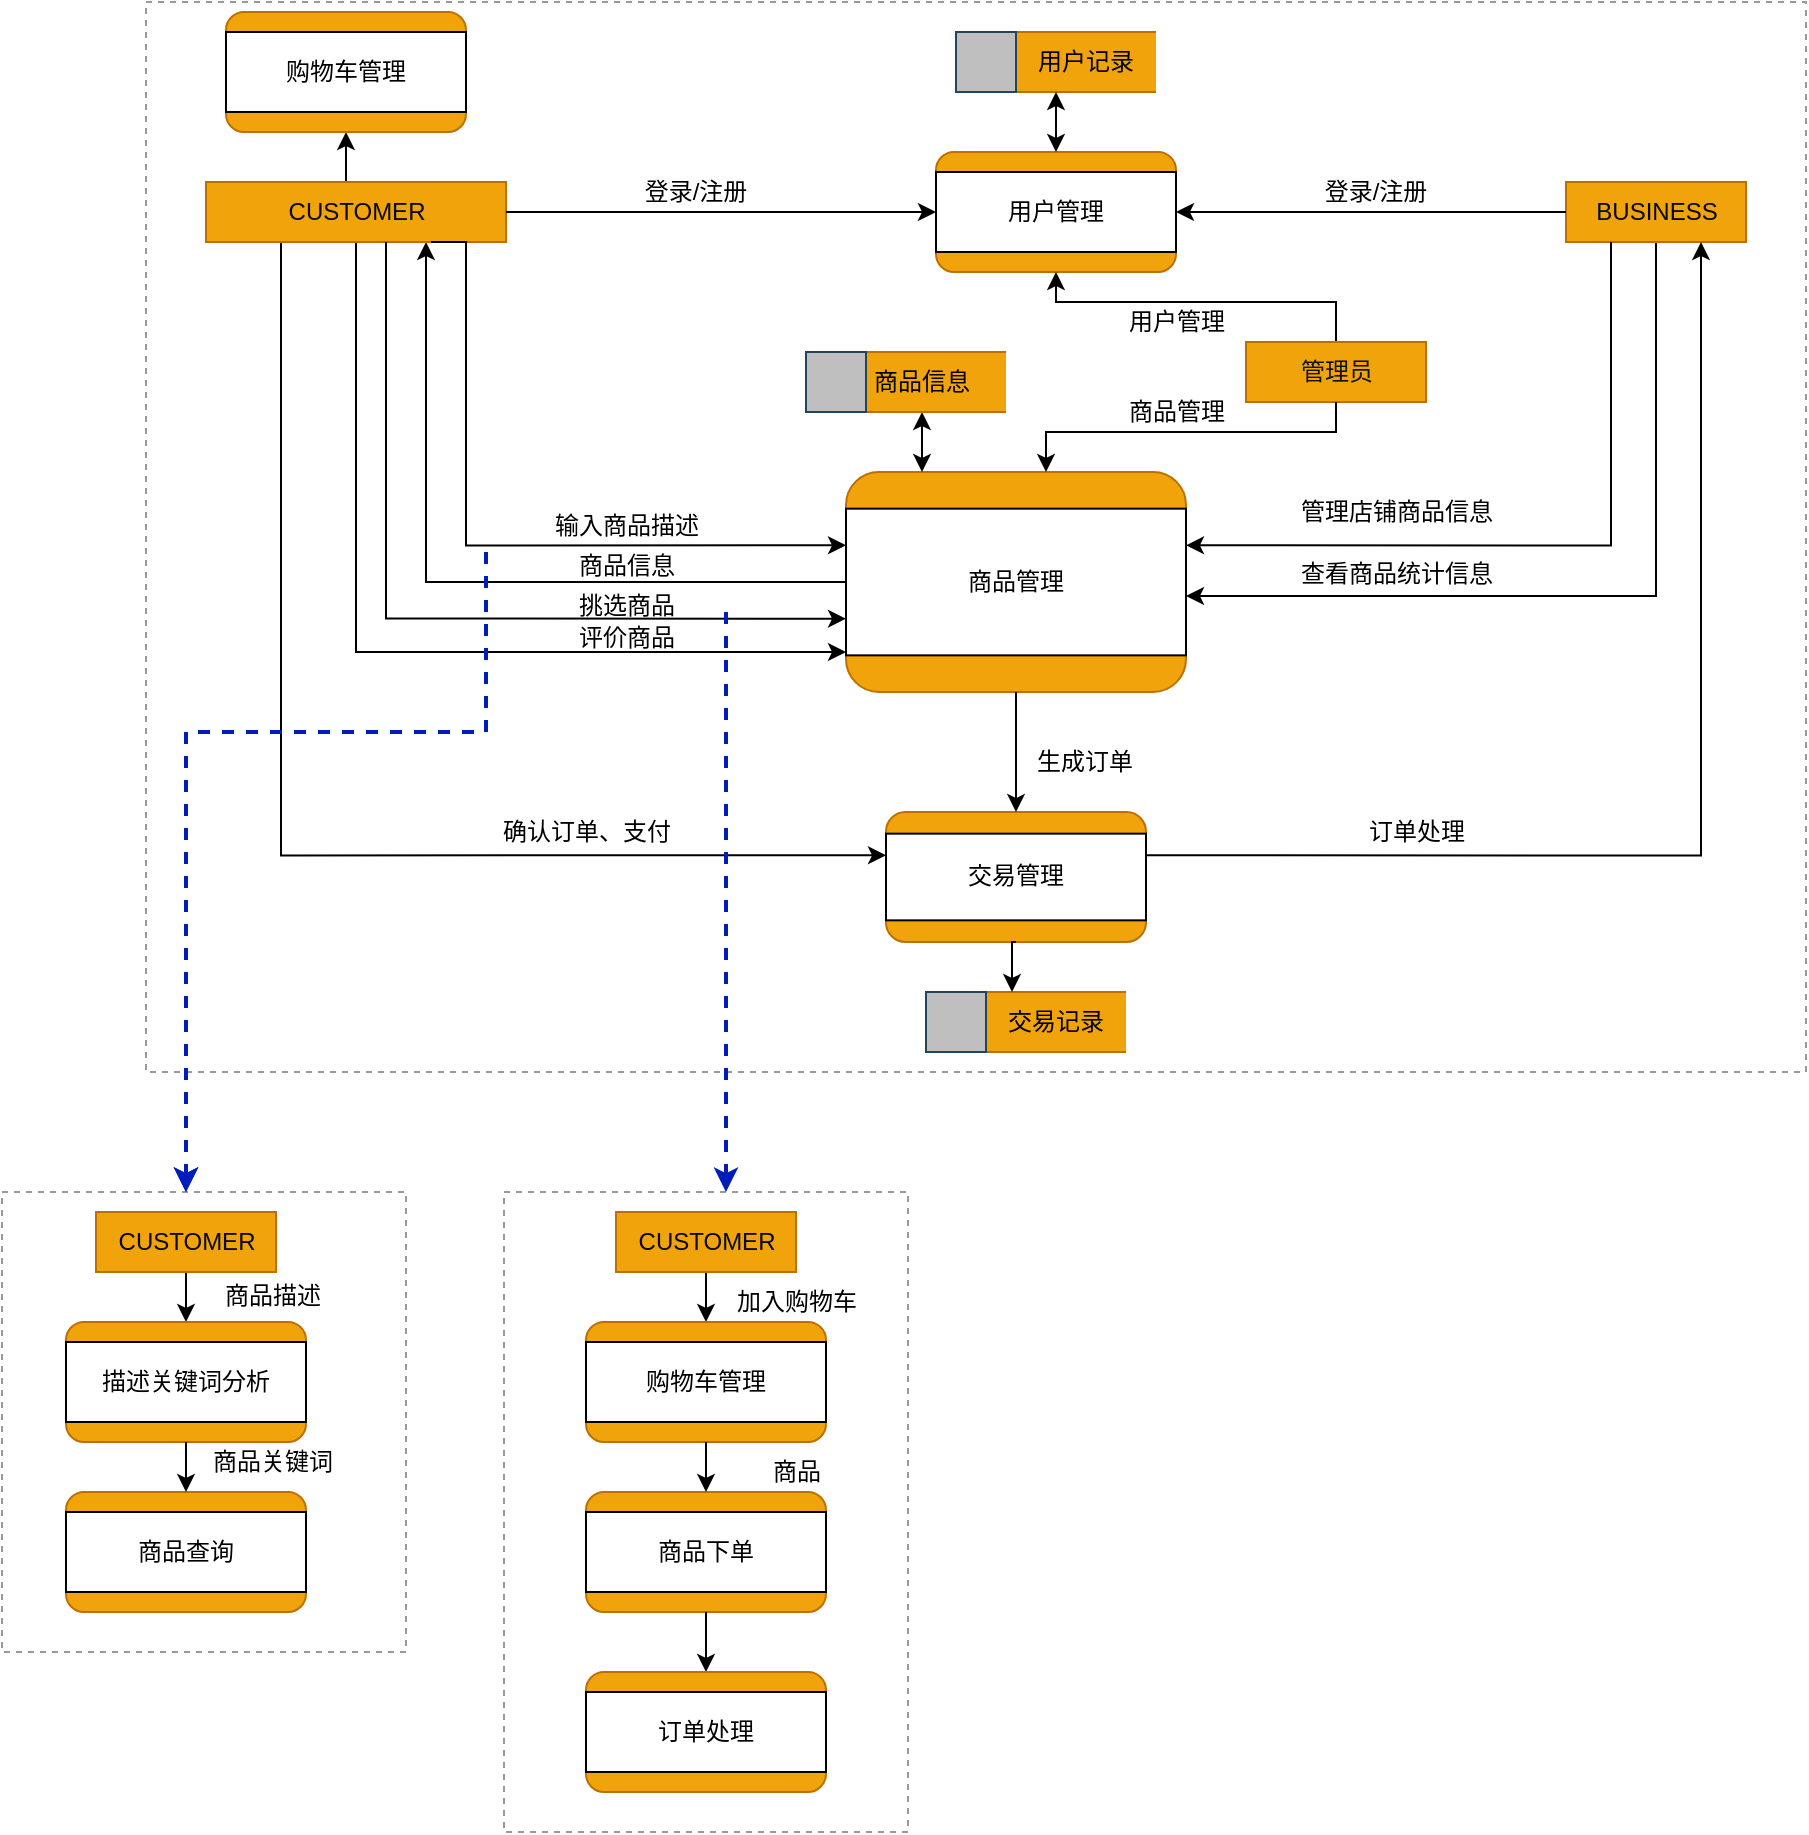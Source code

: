 <mxfile version="13.11.0" type="github"><diagram id="C5RBs43oDa-KdzZeNtuy" name="Page-1"><mxGraphModel dx="1801" dy="538" grid="1" gridSize="10" guides="1" tooltips="1" connect="1" arrows="1" fold="1" page="1" pageScale="1" pageWidth="827" pageHeight="1169" math="0" shadow="0"><root><mxCell id="WIyWlLk6GJQsqaUBKTNV-0"/><mxCell id="WIyWlLk6GJQsqaUBKTNV-1" parent="WIyWlLk6GJQsqaUBKTNV-0"/><mxCell id="73fjd1KzLRsIbyiHqIJ2-114" value="" style="rounded=0;whiteSpace=wrap;html=1;dashed=1;strokeWidth=1;fillColor=none;perimeterSpacing=0;opacity=40;" vertex="1" parent="WIyWlLk6GJQsqaUBKTNV-1"><mxGeometry x="-90" y="125" width="830" height="535" as="geometry"/></mxCell><mxCell id="73fjd1KzLRsIbyiHqIJ2-70" value="" style="group;container=1;" vertex="1" connectable="0" parent="WIyWlLk6GJQsqaUBKTNV-1"><mxGeometry x="40" y="140" width="570" height="415" as="geometry"/></mxCell><mxCell id="73fjd1KzLRsIbyiHqIJ2-24" value="" style="group" vertex="1" connectable="0" parent="73fjd1KzLRsIbyiHqIJ2-70"><mxGeometry x="265" y="60" width="120" height="60" as="geometry"/></mxCell><mxCell id="73fjd1KzLRsIbyiHqIJ2-22" value="" style="rounded=1;whiteSpace=wrap;html=1;fillColor=#f0a30a;strokeColor=#BD7000;fontColor=#ffffff;" vertex="1" parent="73fjd1KzLRsIbyiHqIJ2-24"><mxGeometry width="120" height="60" as="geometry"/></mxCell><mxCell id="73fjd1KzLRsIbyiHqIJ2-23" value="用户管理" style="rounded=0;whiteSpace=wrap;html=1;" vertex="1" parent="73fjd1KzLRsIbyiHqIJ2-24"><mxGeometry y="10" width="120" height="40" as="geometry"/></mxCell><mxCell id="73fjd1KzLRsIbyiHqIJ2-29" value="" style="group" vertex="1" connectable="0" parent="73fjd1KzLRsIbyiHqIJ2-70"><mxGeometry x="275" width="100" height="30" as="geometry"/></mxCell><mxCell id="73fjd1KzLRsIbyiHqIJ2-25" value="" style="html=1;dashed=0;whitespace=wrap;shape=mxgraph.dfd.dataStoreID;align=left;spacingLeft=3;points=[[0,0],[0.5,0],[1,0],[0,0.5],[1,0.5],[0,1],[0.5,1],[1,1]];fillColor=#f0a30a;strokeColor=#BD7000;fontColor=#ffffff;" vertex="1" parent="73fjd1KzLRsIbyiHqIJ2-29"><mxGeometry width="100" height="30" as="geometry"/></mxCell><mxCell id="73fjd1KzLRsIbyiHqIJ2-27" value="" style="rounded=0;whiteSpace=wrap;html=1;strokeColor=#23445d;fillColor=#BFBFBF;" vertex="1" parent="73fjd1KzLRsIbyiHqIJ2-29"><mxGeometry width="30" height="30" as="geometry"/></mxCell><mxCell id="73fjd1KzLRsIbyiHqIJ2-28" value="用户记录" style="text;html=1;strokeColor=none;fillColor=none;align=center;verticalAlign=middle;whiteSpace=wrap;rounded=0;" vertex="1" parent="73fjd1KzLRsIbyiHqIJ2-29"><mxGeometry x="30" y="5" width="70" height="20" as="geometry"/></mxCell><mxCell id="73fjd1KzLRsIbyiHqIJ2-32" value="" style="endArrow=classic;startArrow=classic;html=1;exitX=0.5;exitY=0;exitDx=0;exitDy=0;entryX=0.5;entryY=1;entryDx=0;entryDy=0;" edge="1" parent="73fjd1KzLRsIbyiHqIJ2-70" source="73fjd1KzLRsIbyiHqIJ2-22" target="73fjd1KzLRsIbyiHqIJ2-25"><mxGeometry width="50" height="50" relative="1" as="geometry"><mxPoint x="240" y="70" as="sourcePoint"/><mxPoint x="290" y="20" as="targetPoint"/></mxGeometry></mxCell><mxCell id="73fjd1KzLRsIbyiHqIJ2-33" value="登录/注册" style="text;html=1;strokeColor=none;fillColor=none;align=center;verticalAlign=middle;whiteSpace=wrap;rounded=0;" vertex="1" parent="73fjd1KzLRsIbyiHqIJ2-70"><mxGeometry x="110" y="70" width="70" height="20" as="geometry"/></mxCell><mxCell id="73fjd1KzLRsIbyiHqIJ2-37" value="" style="group;strokeWidth=3;" vertex="1" connectable="0" parent="73fjd1KzLRsIbyiHqIJ2-70"><mxGeometry x="220" y="220" width="180" height="120" as="geometry"/></mxCell><mxCell id="73fjd1KzLRsIbyiHqIJ2-38" value="" style="rounded=1;whiteSpace=wrap;html=1;fillColor=#f0a30a;strokeColor=#BD7000;fontColor=#ffffff;" vertex="1" parent="73fjd1KzLRsIbyiHqIJ2-37"><mxGeometry width="170" height="110" as="geometry"/></mxCell><mxCell id="73fjd1KzLRsIbyiHqIJ2-39" value="商品管理" style="rounded=0;whiteSpace=wrap;html=1;" vertex="1" parent="73fjd1KzLRsIbyiHqIJ2-37"><mxGeometry y="18.333" width="170" height="73.333" as="geometry"/></mxCell><mxCell id="73fjd1KzLRsIbyiHqIJ2-93" value="" style="endArrow=classic;startArrow=classic;html=1;" edge="1" parent="73fjd1KzLRsIbyiHqIJ2-37"><mxGeometry width="50" height="50" relative="1" as="geometry"><mxPoint x="38" y="-30" as="sourcePoint"/><mxPoint x="38" as="targetPoint"/><Array as="points"><mxPoint x="38" y="-10"/></Array></mxGeometry></mxCell><mxCell id="73fjd1KzLRsIbyiHqIJ2-41" value="输入商品描述" style="text;html=1;align=center;verticalAlign=middle;resizable=0;points=[];autosize=1;" vertex="1" parent="73fjd1KzLRsIbyiHqIJ2-70"><mxGeometry x="60" y="237" width="100" height="20" as="geometry"/></mxCell><mxCell id="73fjd1KzLRsIbyiHqIJ2-44" value="商品信息" style="text;html=1;align=center;verticalAlign=middle;resizable=0;points=[];autosize=1;" vertex="1" parent="73fjd1KzLRsIbyiHqIJ2-70"><mxGeometry x="75" y="257" width="70" height="20" as="geometry"/></mxCell><mxCell id="73fjd1KzLRsIbyiHqIJ2-51" value="挑选商品" style="text;html=1;align=center;verticalAlign=middle;resizable=0;points=[];autosize=1;" vertex="1" parent="73fjd1KzLRsIbyiHqIJ2-70"><mxGeometry x="75" y="277" width="70" height="20" as="geometry"/></mxCell><mxCell id="73fjd1KzLRsIbyiHqIJ2-54" value="登录/注册" style="text;html=1;strokeColor=none;fillColor=none;align=center;verticalAlign=middle;whiteSpace=wrap;rounded=0;" vertex="1" parent="73fjd1KzLRsIbyiHqIJ2-70"><mxGeometry x="450" y="70" width="70" height="20" as="geometry"/></mxCell><mxCell id="73fjd1KzLRsIbyiHqIJ2-56" value="管理店铺商品信息" style="text;html=1;align=center;verticalAlign=middle;resizable=0;points=[];autosize=1;" vertex="1" parent="73fjd1KzLRsIbyiHqIJ2-70"><mxGeometry x="430" y="230" width="130" height="20" as="geometry"/></mxCell><mxCell id="73fjd1KzLRsIbyiHqIJ2-76" style="edgeStyle=orthogonalEdgeStyle;rounded=0;orthogonalLoop=1;jettySize=auto;html=1;exitX=0;exitY=0.5;exitDx=0;exitDy=0;" edge="1" parent="73fjd1KzLRsIbyiHqIJ2-70" source="73fjd1KzLRsIbyiHqIJ2-39"><mxGeometry relative="1" as="geometry"><mxPoint x="10" y="105" as="targetPoint"/><Array as="points"><mxPoint x="10" y="275"/></Array></mxGeometry></mxCell><mxCell id="73fjd1KzLRsIbyiHqIJ2-79" value="" style="group" vertex="1" connectable="0" parent="73fjd1KzLRsIbyiHqIJ2-70"><mxGeometry x="200" y="160" width="100" height="30" as="geometry"/></mxCell><mxCell id="73fjd1KzLRsIbyiHqIJ2-80" value="" style="html=1;dashed=0;whitespace=wrap;shape=mxgraph.dfd.dataStoreID;align=left;spacingLeft=3;points=[[0,0],[0.5,0],[1,0],[0,0.5],[1,0.5],[0,1],[0.5,1],[1,1]];fillColor=#f0a30a;strokeColor=#BD7000;fontColor=#ffffff;" vertex="1" parent="73fjd1KzLRsIbyiHqIJ2-79"><mxGeometry width="100" height="30" as="geometry"/></mxCell><mxCell id="73fjd1KzLRsIbyiHqIJ2-81" value="" style="rounded=0;whiteSpace=wrap;html=1;strokeColor=#23445d;fillColor=#BFBFBF;" vertex="1" parent="73fjd1KzLRsIbyiHqIJ2-79"><mxGeometry width="30" height="30" as="geometry"/></mxCell><mxCell id="73fjd1KzLRsIbyiHqIJ2-82" value="商品信息" style="text;html=1;strokeColor=none;fillColor=none;align=center;verticalAlign=middle;whiteSpace=wrap;rounded=0;" vertex="1" parent="73fjd1KzLRsIbyiHqIJ2-79"><mxGeometry x="23" y="5" width="70" height="20" as="geometry"/></mxCell><mxCell id="73fjd1KzLRsIbyiHqIJ2-92" style="edgeStyle=orthogonalEdgeStyle;rounded=0;orthogonalLoop=1;jettySize=auto;html=1;exitX=0.5;exitY=1;exitDx=0;exitDy=0;" edge="1" parent="73fjd1KzLRsIbyiHqIJ2-79" source="73fjd1KzLRsIbyiHqIJ2-82" target="73fjd1KzLRsIbyiHqIJ2-82"><mxGeometry relative="1" as="geometry"/></mxCell><mxCell id="73fjd1KzLRsIbyiHqIJ2-101" value="查看商品统计信息" style="text;html=1;align=center;verticalAlign=middle;resizable=0;points=[];autosize=1;" vertex="1" parent="73fjd1KzLRsIbyiHqIJ2-70"><mxGeometry x="430" y="261" width="130" height="20" as="geometry"/></mxCell><mxCell id="73fjd1KzLRsIbyiHqIJ2-104" value="评价商品" style="text;html=1;align=center;verticalAlign=middle;resizable=0;points=[];autosize=1;" vertex="1" parent="73fjd1KzLRsIbyiHqIJ2-70"><mxGeometry x="75" y="293" width="70" height="20" as="geometry"/></mxCell><mxCell id="73fjd1KzLRsIbyiHqIJ2-66" value="确认订单、支付" style="text;html=1;align=center;verticalAlign=middle;resizable=0;points=[];autosize=1;" vertex="1" parent="73fjd1KzLRsIbyiHqIJ2-70"><mxGeometry x="35" y="390" width="110" height="20" as="geometry"/></mxCell><mxCell id="73fjd1KzLRsIbyiHqIJ2-111" style="edgeStyle=orthogonalEdgeStyle;rounded=0;orthogonalLoop=1;jettySize=auto;html=1;exitX=0.5;exitY=0;exitDx=0;exitDy=0;entryX=0.5;entryY=1;entryDx=0;entryDy=0;" edge="1" parent="73fjd1KzLRsIbyiHqIJ2-70" source="73fjd1KzLRsIbyiHqIJ2-108" target="73fjd1KzLRsIbyiHqIJ2-22"><mxGeometry relative="1" as="geometry"><Array as="points"><mxPoint x="465" y="135"/><mxPoint x="325" y="135"/></Array></mxGeometry></mxCell><mxCell id="73fjd1KzLRsIbyiHqIJ2-108" value="&lt;font color=&quot;#121212&quot;&gt;管理员&lt;/font&gt;" style="html=1;dashed=0;whitespace=wrap;fillColor=#f0a30a;strokeColor=#BD7000;fontColor=#ffffff;" vertex="1" parent="73fjd1KzLRsIbyiHqIJ2-70"><mxGeometry x="420" y="155" width="90" height="30" as="geometry"/></mxCell><mxCell id="73fjd1KzLRsIbyiHqIJ2-112" value="用户管理" style="text;html=1;align=center;verticalAlign=middle;resizable=0;points=[];autosize=1;" vertex="1" parent="73fjd1KzLRsIbyiHqIJ2-70"><mxGeometry x="350" y="135" width="70" height="20" as="geometry"/></mxCell><mxCell id="73fjd1KzLRsIbyiHqIJ2-110" value="商品管理" style="text;html=1;align=center;verticalAlign=middle;resizable=0;points=[];autosize=1;" vertex="1" parent="73fjd1KzLRsIbyiHqIJ2-70"><mxGeometry x="350" y="180" width="70" height="20" as="geometry"/></mxCell><mxCell id="73fjd1KzLRsIbyiHqIJ2-59" value="" style="group" vertex="1" connectable="0" parent="WIyWlLk6GJQsqaUBKTNV-1"><mxGeometry x="280" y="530" width="130" height="65" as="geometry"/></mxCell><mxCell id="73fjd1KzLRsIbyiHqIJ2-60" value="" style="rounded=1;whiteSpace=wrap;html=1;fillColor=#f0a30a;strokeColor=#BD7000;fontColor=#ffffff;" vertex="1" parent="73fjd1KzLRsIbyiHqIJ2-59"><mxGeometry width="130" height="65" as="geometry"/></mxCell><mxCell id="73fjd1KzLRsIbyiHqIJ2-61" value="交易管理" style="rounded=0;whiteSpace=wrap;html=1;" vertex="1" parent="73fjd1KzLRsIbyiHqIJ2-59"><mxGeometry y="10.833" width="130" height="43.333" as="geometry"/></mxCell><mxCell id="73fjd1KzLRsIbyiHqIJ2-62" style="edgeStyle=orthogonalEdgeStyle;rounded=0;orthogonalLoop=1;jettySize=auto;html=1;exitX=0.5;exitY=1;exitDx=0;exitDy=0;entryX=0.5;entryY=0;entryDx=0;entryDy=0;" edge="1" parent="WIyWlLk6GJQsqaUBKTNV-1" source="73fjd1KzLRsIbyiHqIJ2-38" target="73fjd1KzLRsIbyiHqIJ2-60"><mxGeometry relative="1" as="geometry"/></mxCell><mxCell id="73fjd1KzLRsIbyiHqIJ2-100" style="edgeStyle=orthogonalEdgeStyle;rounded=0;orthogonalLoop=1;jettySize=auto;html=1;exitX=0.5;exitY=1;exitDx=0;exitDy=0;entryX=1;entryY=0.595;entryDx=0;entryDy=0;entryPerimeter=0;" edge="1" parent="WIyWlLk6GJQsqaUBKTNV-1" source="73fjd1KzLRsIbyiHqIJ2-52" target="73fjd1KzLRsIbyiHqIJ2-39"><mxGeometry relative="1" as="geometry"/></mxCell><mxCell id="73fjd1KzLRsIbyiHqIJ2-52" value="&lt;font color=&quot;#080808&quot;&gt;BUSINESS&lt;/font&gt;" style="html=1;dashed=0;whitespace=wrap;fillColor=#f0a30a;strokeColor=#BD7000;fontColor=#ffffff;" vertex="1" parent="WIyWlLk6GJQsqaUBKTNV-1"><mxGeometry x="620" y="215" width="90" height="30" as="geometry"/></mxCell><mxCell id="73fjd1KzLRsIbyiHqIJ2-53" style="edgeStyle=orthogonalEdgeStyle;rounded=0;orthogonalLoop=1;jettySize=auto;html=1;exitX=0;exitY=0.5;exitDx=0;exitDy=0;" edge="1" parent="WIyWlLk6GJQsqaUBKTNV-1" source="73fjd1KzLRsIbyiHqIJ2-52" target="73fjd1KzLRsIbyiHqIJ2-23"><mxGeometry relative="1" as="geometry"/></mxCell><mxCell id="73fjd1KzLRsIbyiHqIJ2-55" style="edgeStyle=orthogonalEdgeStyle;rounded=0;orthogonalLoop=1;jettySize=auto;html=1;exitX=0.25;exitY=1;exitDx=0;exitDy=0;entryX=1;entryY=0.25;entryDx=0;entryDy=0;" edge="1" parent="WIyWlLk6GJQsqaUBKTNV-1" source="73fjd1KzLRsIbyiHqIJ2-52" target="73fjd1KzLRsIbyiHqIJ2-39"><mxGeometry relative="1" as="geometry"/></mxCell><mxCell id="73fjd1KzLRsIbyiHqIJ2-63" value="生成订单" style="text;html=1;align=center;verticalAlign=middle;resizable=0;points=[];autosize=1;" vertex="1" parent="WIyWlLk6GJQsqaUBKTNV-1"><mxGeometry x="344" y="495" width="70" height="20" as="geometry"/></mxCell><mxCell id="73fjd1KzLRsIbyiHqIJ2-69" value="订单处理" style="text;html=1;align=center;verticalAlign=middle;resizable=0;points=[];autosize=1;" vertex="1" parent="WIyWlLk6GJQsqaUBKTNV-1"><mxGeometry x="510" y="530" width="70" height="20" as="geometry"/></mxCell><mxCell id="73fjd1KzLRsIbyiHqIJ2-94" value="" style="group" vertex="1" connectable="0" parent="WIyWlLk6GJQsqaUBKTNV-1"><mxGeometry x="300" y="620" width="100" height="30" as="geometry"/></mxCell><mxCell id="73fjd1KzLRsIbyiHqIJ2-95" value="" style="html=1;dashed=0;whitespace=wrap;shape=mxgraph.dfd.dataStoreID;align=left;spacingLeft=3;points=[[0,0],[0.5,0],[1,0],[0,0.5],[1,0.5],[0,1],[0.5,1],[1,1]];fillColor=#f0a30a;strokeColor=#BD7000;fontColor=#ffffff;" vertex="1" parent="73fjd1KzLRsIbyiHqIJ2-94"><mxGeometry width="100" height="30" as="geometry"/></mxCell><mxCell id="73fjd1KzLRsIbyiHqIJ2-96" value="" style="rounded=0;whiteSpace=wrap;html=1;strokeColor=#23445d;fillColor=#BFBFBF;" vertex="1" parent="73fjd1KzLRsIbyiHqIJ2-94"><mxGeometry width="30" height="30" as="geometry"/></mxCell><mxCell id="73fjd1KzLRsIbyiHqIJ2-97" value="交易记录" style="text;html=1;strokeColor=none;fillColor=none;align=center;verticalAlign=middle;whiteSpace=wrap;rounded=0;" vertex="1" parent="73fjd1KzLRsIbyiHqIJ2-94"><mxGeometry x="30" y="5" width="70" height="20" as="geometry"/></mxCell><mxCell id="73fjd1KzLRsIbyiHqIJ2-98" style="edgeStyle=orthogonalEdgeStyle;rounded=0;orthogonalLoop=1;jettySize=auto;html=1;exitX=0.5;exitY=1;exitDx=0;exitDy=0;entryX=0.43;entryY=0;entryDx=0;entryDy=0;entryPerimeter=0;" edge="1" parent="WIyWlLk6GJQsqaUBKTNV-1" source="73fjd1KzLRsIbyiHqIJ2-60" target="73fjd1KzLRsIbyiHqIJ2-95"><mxGeometry relative="1" as="geometry"/></mxCell><mxCell id="73fjd1KzLRsIbyiHqIJ2-99" style="edgeStyle=orthogonalEdgeStyle;rounded=0;orthogonalLoop=1;jettySize=auto;html=1;exitX=1;exitY=0.25;exitDx=0;exitDy=0;entryX=0.75;entryY=1;entryDx=0;entryDy=0;" edge="1" parent="WIyWlLk6GJQsqaUBKTNV-1" source="73fjd1KzLRsIbyiHqIJ2-61" target="73fjd1KzLRsIbyiHqIJ2-52"><mxGeometry relative="1" as="geometry"/></mxCell><mxCell id="73fjd1KzLRsIbyiHqIJ2-102" style="edgeStyle=orthogonalEdgeStyle;rounded=0;orthogonalLoop=1;jettySize=auto;html=1;exitX=0.5;exitY=1;exitDx=0;exitDy=0;" edge="1" parent="WIyWlLk6GJQsqaUBKTNV-1" source="73fjd1KzLRsIbyiHqIJ2-8"><mxGeometry relative="1" as="geometry"><mxPoint x="260" y="450" as="targetPoint"/><Array as="points"><mxPoint x="15" y="450"/><mxPoint x="260" y="450"/></Array></mxGeometry></mxCell><mxCell id="73fjd1KzLRsIbyiHqIJ2-105" style="edgeStyle=orthogonalEdgeStyle;rounded=0;orthogonalLoop=1;jettySize=auto;html=1;exitX=0.25;exitY=1;exitDx=0;exitDy=0;entryX=0;entryY=0.25;entryDx=0;entryDy=0;" edge="1" parent="WIyWlLk6GJQsqaUBKTNV-1" source="73fjd1KzLRsIbyiHqIJ2-8" target="73fjd1KzLRsIbyiHqIJ2-61"><mxGeometry relative="1" as="geometry"/></mxCell><mxCell id="73fjd1KzLRsIbyiHqIJ2-138" style="edgeStyle=orthogonalEdgeStyle;rounded=0;orthogonalLoop=1;jettySize=auto;html=1;exitX=0.5;exitY=0;exitDx=0;exitDy=0;entryX=0.5;entryY=1;entryDx=0;entryDy=0;strokeWidth=1;" edge="1" parent="WIyWlLk6GJQsqaUBKTNV-1" source="73fjd1KzLRsIbyiHqIJ2-8" target="73fjd1KzLRsIbyiHqIJ2-134"><mxGeometry relative="1" as="geometry"/></mxCell><mxCell id="73fjd1KzLRsIbyiHqIJ2-8" value="&lt;font color=&quot;#0A0A0A&quot;&gt;CUSTOMER&lt;/font&gt;" style="html=1;dashed=0;whitespace=wrap;fillColor=#f0a30a;strokeColor=#BD7000;fontColor=#ffffff;" vertex="1" parent="WIyWlLk6GJQsqaUBKTNV-1"><mxGeometry x="-60" y="215" width="150" height="30" as="geometry"/></mxCell><mxCell id="73fjd1KzLRsIbyiHqIJ2-30" style="edgeStyle=orthogonalEdgeStyle;rounded=0;orthogonalLoop=1;jettySize=auto;html=1;exitX=1;exitY=0.5;exitDx=0;exitDy=0;entryX=0;entryY=0.5;entryDx=0;entryDy=0;" edge="1" parent="WIyWlLk6GJQsqaUBKTNV-1" source="73fjd1KzLRsIbyiHqIJ2-8" target="73fjd1KzLRsIbyiHqIJ2-23"><mxGeometry relative="1" as="geometry"/></mxCell><mxCell id="73fjd1KzLRsIbyiHqIJ2-78" style="edgeStyle=orthogonalEdgeStyle;rounded=0;orthogonalLoop=1;jettySize=auto;html=1;exitX=0.75;exitY=1;exitDx=0;exitDy=0;entryX=0;entryY=0.25;entryDx=0;entryDy=0;" edge="1" parent="WIyWlLk6GJQsqaUBKTNV-1" source="73fjd1KzLRsIbyiHqIJ2-8" target="73fjd1KzLRsIbyiHqIJ2-39"><mxGeometry relative="1" as="geometry"><Array as="points"><mxPoint x="70" y="245"/><mxPoint x="70" y="397"/></Array></mxGeometry></mxCell><mxCell id="73fjd1KzLRsIbyiHqIJ2-77" style="edgeStyle=orthogonalEdgeStyle;rounded=0;orthogonalLoop=1;jettySize=auto;html=1;entryX=0;entryY=0.75;entryDx=0;entryDy=0;" edge="1" parent="WIyWlLk6GJQsqaUBKTNV-1" source="73fjd1KzLRsIbyiHqIJ2-8" target="73fjd1KzLRsIbyiHqIJ2-39"><mxGeometry relative="1" as="geometry"><Array as="points"><mxPoint x="30" y="433"/></Array></mxGeometry></mxCell><mxCell id="73fjd1KzLRsIbyiHqIJ2-109" style="edgeStyle=orthogonalEdgeStyle;rounded=0;orthogonalLoop=1;jettySize=auto;html=1;exitX=0.5;exitY=1;exitDx=0;exitDy=0;" edge="1" parent="WIyWlLk6GJQsqaUBKTNV-1" source="73fjd1KzLRsIbyiHqIJ2-108"><mxGeometry relative="1" as="geometry"><mxPoint x="360" y="360" as="targetPoint"/><Array as="points"><mxPoint x="505" y="340"/><mxPoint x="360" y="340"/></Array></mxGeometry></mxCell><mxCell id="73fjd1KzLRsIbyiHqIJ2-117" value="" style="endArrow=classic;html=1;dashed=1;rounded=0;fillColor=#0050ef;strokeColor=#001DBC;strokeWidth=2;" edge="1" parent="WIyWlLk6GJQsqaUBKTNV-1"><mxGeometry width="50" height="50" relative="1" as="geometry"><mxPoint x="80" y="400" as="sourcePoint"/><mxPoint x="-70" y="720" as="targetPoint"/><Array as="points"><mxPoint x="80" y="490"/><mxPoint x="-70" y="490"/></Array></mxGeometry></mxCell><mxCell id="73fjd1KzLRsIbyiHqIJ2-127" style="edgeStyle=orthogonalEdgeStyle;rounded=0;orthogonalLoop=1;jettySize=auto;html=1;exitX=0.5;exitY=1;exitDx=0;exitDy=0;entryX=0.5;entryY=0;entryDx=0;entryDy=0;strokeWidth=1;" edge="1" parent="WIyWlLk6GJQsqaUBKTNV-1" source="73fjd1KzLRsIbyiHqIJ2-118" target="73fjd1KzLRsIbyiHqIJ2-120"><mxGeometry relative="1" as="geometry"/></mxCell><mxCell id="73fjd1KzLRsIbyiHqIJ2-118" value="&lt;font color=&quot;#0A0A0A&quot;&gt;CUSTOMER&lt;/font&gt;" style="html=1;dashed=0;whitespace=wrap;fillColor=#f0a30a;strokeColor=#BD7000;fontColor=#ffffff;" vertex="1" parent="WIyWlLk6GJQsqaUBKTNV-1"><mxGeometry x="-115" y="730" width="90" height="30" as="geometry"/></mxCell><mxCell id="73fjd1KzLRsIbyiHqIJ2-119" value="" style="group" vertex="1" connectable="0" parent="WIyWlLk6GJQsqaUBKTNV-1"><mxGeometry x="-130" y="785" width="150" height="85" as="geometry"/></mxCell><mxCell id="73fjd1KzLRsIbyiHqIJ2-120" value="" style="rounded=1;whiteSpace=wrap;html=1;fillColor=#f0a30a;strokeColor=#BD7000;fontColor=#ffffff;" vertex="1" parent="73fjd1KzLRsIbyiHqIJ2-119"><mxGeometry width="120" height="60" as="geometry"/></mxCell><mxCell id="73fjd1KzLRsIbyiHqIJ2-121" value="描述关键词分析" style="rounded=0;whiteSpace=wrap;html=1;" vertex="1" parent="73fjd1KzLRsIbyiHqIJ2-119"><mxGeometry y="10" width="120" height="40" as="geometry"/></mxCell><mxCell id="73fjd1KzLRsIbyiHqIJ2-158" value="商品关键词" style="text;html=1;align=center;verticalAlign=middle;resizable=0;points=[];autosize=1;" vertex="1" parent="73fjd1KzLRsIbyiHqIJ2-119"><mxGeometry x="58" y="60" width="90" height="20" as="geometry"/></mxCell><mxCell id="73fjd1KzLRsIbyiHqIJ2-132" value="商品描述" style="text;html=1;align=center;verticalAlign=middle;resizable=0;points=[];autosize=1;" vertex="1" parent="WIyWlLk6GJQsqaUBKTNV-1"><mxGeometry x="-62" y="762" width="70" height="20" as="geometry"/></mxCell><mxCell id="73fjd1KzLRsIbyiHqIJ2-133" value="" style="group" vertex="1" connectable="0" parent="WIyWlLk6GJQsqaUBKTNV-1"><mxGeometry x="-50" y="130" width="120" height="60" as="geometry"/></mxCell><mxCell id="73fjd1KzLRsIbyiHqIJ2-134" value="" style="rounded=1;whiteSpace=wrap;html=1;fillColor=#f0a30a;strokeColor=#BD7000;fontColor=#ffffff;" vertex="1" parent="73fjd1KzLRsIbyiHqIJ2-133"><mxGeometry width="120" height="60" as="geometry"/></mxCell><mxCell id="73fjd1KzLRsIbyiHqIJ2-135" value="购物车管理" style="rounded=0;whiteSpace=wrap;html=1;" vertex="1" parent="73fjd1KzLRsIbyiHqIJ2-133"><mxGeometry y="10" width="120" height="40" as="geometry"/></mxCell><mxCell id="73fjd1KzLRsIbyiHqIJ2-139" value="" style="endArrow=classic;html=1;dashed=1;rounded=0;fillColor=#0050ef;strokeColor=#001DBC;strokeWidth=2;" edge="1" parent="WIyWlLk6GJQsqaUBKTNV-1"><mxGeometry width="50" height="50" relative="1" as="geometry"><mxPoint x="80" y="400" as="sourcePoint"/><mxPoint x="-70" y="720" as="targetPoint"/><Array as="points"><mxPoint x="80" y="490"/><mxPoint x="-70" y="490"/><mxPoint x="-70" y="610"/></Array></mxGeometry></mxCell><mxCell id="73fjd1KzLRsIbyiHqIJ2-140" value="" style="endArrow=classic;html=1;strokeWidth=2;dashed=1;fillColor=#0050ef;strokeColor=#001DBC;" edge="1" parent="WIyWlLk6GJQsqaUBKTNV-1"><mxGeometry width="50" height="50" relative="1" as="geometry"><mxPoint x="200" y="430" as="sourcePoint"/><mxPoint x="200" y="720" as="targetPoint"/></mxGeometry></mxCell><mxCell id="73fjd1KzLRsIbyiHqIJ2-149" style="edgeStyle=orthogonalEdgeStyle;rounded=0;orthogonalLoop=1;jettySize=auto;html=1;exitX=0.5;exitY=1;exitDx=0;exitDy=0;entryX=0.5;entryY=0;entryDx=0;entryDy=0;strokeWidth=1;" edge="1" parent="WIyWlLk6GJQsqaUBKTNV-1" source="73fjd1KzLRsIbyiHqIJ2-142" target="73fjd1KzLRsIbyiHqIJ2-144"><mxGeometry relative="1" as="geometry"/></mxCell><mxCell id="73fjd1KzLRsIbyiHqIJ2-142" value="&lt;font color=&quot;#0A0A0A&quot;&gt;CUSTOMER&lt;/font&gt;" style="html=1;dashed=0;whitespace=wrap;fillColor=#f0a30a;strokeColor=#BD7000;fontColor=#ffffff;" vertex="1" parent="WIyWlLk6GJQsqaUBKTNV-1"><mxGeometry x="145" y="730" width="90" height="30" as="geometry"/></mxCell><mxCell id="73fjd1KzLRsIbyiHqIJ2-143" value="" style="group" vertex="1" connectable="0" parent="WIyWlLk6GJQsqaUBKTNV-1"><mxGeometry x="130" y="785" width="120" height="60" as="geometry"/></mxCell><mxCell id="73fjd1KzLRsIbyiHqIJ2-144" value="" style="rounded=1;whiteSpace=wrap;html=1;fillColor=#f0a30a;strokeColor=#BD7000;fontColor=#ffffff;" vertex="1" parent="73fjd1KzLRsIbyiHqIJ2-143"><mxGeometry width="120" height="60" as="geometry"/></mxCell><mxCell id="73fjd1KzLRsIbyiHqIJ2-145" value="购物车管理" style="rounded=0;whiteSpace=wrap;html=1;" vertex="1" parent="73fjd1KzLRsIbyiHqIJ2-143"><mxGeometry y="10" width="120" height="40" as="geometry"/></mxCell><mxCell id="73fjd1KzLRsIbyiHqIJ2-148" value="加入购物车" style="text;html=1;align=center;verticalAlign=middle;resizable=0;points=[];autosize=1;" vertex="1" parent="WIyWlLk6GJQsqaUBKTNV-1"><mxGeometry x="190" y="765" width="90" height="20" as="geometry"/></mxCell><mxCell id="73fjd1KzLRsIbyiHqIJ2-153" value="" style="group" vertex="1" connectable="0" parent="WIyWlLk6GJQsqaUBKTNV-1"><mxGeometry x="-130" y="870" width="120" height="60" as="geometry"/></mxCell><mxCell id="73fjd1KzLRsIbyiHqIJ2-154" value="" style="rounded=1;whiteSpace=wrap;html=1;fillColor=#f0a30a;strokeColor=#BD7000;fontColor=#ffffff;" vertex="1" parent="73fjd1KzLRsIbyiHqIJ2-153"><mxGeometry width="120" height="60" as="geometry"/></mxCell><mxCell id="73fjd1KzLRsIbyiHqIJ2-155" value="商品查询" style="rounded=0;whiteSpace=wrap;html=1;" vertex="1" parent="73fjd1KzLRsIbyiHqIJ2-153"><mxGeometry y="10" width="120" height="40" as="geometry"/></mxCell><mxCell id="73fjd1KzLRsIbyiHqIJ2-157" style="edgeStyle=orthogonalEdgeStyle;rounded=0;orthogonalLoop=1;jettySize=auto;html=1;exitX=0.5;exitY=1;exitDx=0;exitDy=0;entryX=0.5;entryY=0;entryDx=0;entryDy=0;strokeWidth=1;" edge="1" parent="WIyWlLk6GJQsqaUBKTNV-1" source="73fjd1KzLRsIbyiHqIJ2-120" target="73fjd1KzLRsIbyiHqIJ2-154"><mxGeometry relative="1" as="geometry"/></mxCell><mxCell id="73fjd1KzLRsIbyiHqIJ2-159" value="" style="rounded=0;whiteSpace=wrap;html=1;dashed=1;strokeWidth=1;fillColor=none;opacity=40;" vertex="1" parent="WIyWlLk6GJQsqaUBKTNV-1"><mxGeometry x="-162" y="720" width="202" height="230" as="geometry"/></mxCell><mxCell id="73fjd1KzLRsIbyiHqIJ2-161" value="" style="group" vertex="1" connectable="0" parent="WIyWlLk6GJQsqaUBKTNV-1"><mxGeometry x="130" y="870" width="120" height="60" as="geometry"/></mxCell><mxCell id="73fjd1KzLRsIbyiHqIJ2-162" value="" style="rounded=1;whiteSpace=wrap;html=1;fillColor=#f0a30a;strokeColor=#BD7000;fontColor=#ffffff;" vertex="1" parent="73fjd1KzLRsIbyiHqIJ2-161"><mxGeometry width="120" height="60" as="geometry"/></mxCell><mxCell id="73fjd1KzLRsIbyiHqIJ2-163" value="商品下单" style="rounded=0;whiteSpace=wrap;html=1;" vertex="1" parent="73fjd1KzLRsIbyiHqIJ2-161"><mxGeometry y="10" width="120" height="40" as="geometry"/></mxCell><mxCell id="73fjd1KzLRsIbyiHqIJ2-164" style="edgeStyle=orthogonalEdgeStyle;rounded=0;orthogonalLoop=1;jettySize=auto;html=1;exitX=0.5;exitY=1;exitDx=0;exitDy=0;entryX=0.5;entryY=0;entryDx=0;entryDy=0;strokeWidth=1;" edge="1" parent="WIyWlLk6GJQsqaUBKTNV-1" source="73fjd1KzLRsIbyiHqIJ2-144" target="73fjd1KzLRsIbyiHqIJ2-162"><mxGeometry relative="1" as="geometry"/></mxCell><mxCell id="73fjd1KzLRsIbyiHqIJ2-165" value="商品" style="text;html=1;align=center;verticalAlign=middle;resizable=0;points=[];autosize=1;" vertex="1" parent="WIyWlLk6GJQsqaUBKTNV-1"><mxGeometry x="215" y="850" width="40" height="20" as="geometry"/></mxCell><mxCell id="73fjd1KzLRsIbyiHqIJ2-166" style="edgeStyle=orthogonalEdgeStyle;rounded=0;orthogonalLoop=1;jettySize=auto;html=1;exitX=0.5;exitY=1;exitDx=0;exitDy=0;strokeWidth=1;" edge="1" parent="WIyWlLk6GJQsqaUBKTNV-1" source="73fjd1KzLRsIbyiHqIJ2-162"><mxGeometry relative="1" as="geometry"><mxPoint x="190" y="960" as="targetPoint"/></mxGeometry></mxCell><mxCell id="73fjd1KzLRsIbyiHqIJ2-167" value="" style="group" vertex="1" connectable="0" parent="WIyWlLk6GJQsqaUBKTNV-1"><mxGeometry x="130" y="960" width="120" height="60" as="geometry"/></mxCell><mxCell id="73fjd1KzLRsIbyiHqIJ2-168" value="" style="rounded=1;whiteSpace=wrap;html=1;fillColor=#f0a30a;strokeColor=#BD7000;fontColor=#ffffff;" vertex="1" parent="73fjd1KzLRsIbyiHqIJ2-167"><mxGeometry width="120" height="60" as="geometry"/></mxCell><mxCell id="73fjd1KzLRsIbyiHqIJ2-169" value="订单处理" style="rounded=0;whiteSpace=wrap;html=1;" vertex="1" parent="73fjd1KzLRsIbyiHqIJ2-167"><mxGeometry y="10" width="120" height="40" as="geometry"/></mxCell><mxCell id="73fjd1KzLRsIbyiHqIJ2-170" value="" style="rounded=0;whiteSpace=wrap;html=1;dashed=1;strokeWidth=1;fillColor=none;opacity=40;" vertex="1" parent="WIyWlLk6GJQsqaUBKTNV-1"><mxGeometry x="89" y="720" width="202" height="320" as="geometry"/></mxCell></root></mxGraphModel></diagram></mxfile>